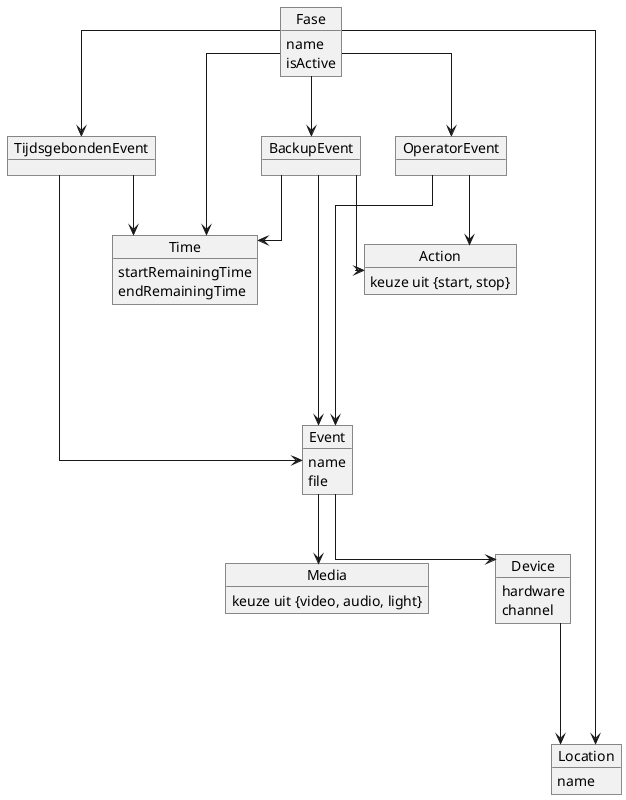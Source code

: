 @startuml

'Configuration
hide circle
skinparam linetype ortho

'Objecten
object Fase {
    name
    isActive
}

object Time {
    startRemainingTime
    endRemainingTime
}

object Location {
    name
}

object BackupEvent
object OperatorEvent
object TijdsgebondenEvent

object Event {
    name
    file
}

object Media {
    keuze uit {video, audio, light}
}

object Device {
    hardware
    channel
}

object Action {
    keuze uit {start, stop}
}

'Relaties

'Fase
Fase --> TijdsgebondenEvent
Fase --> BackupEvent
Fase --> OperatorEvent
Fase --> Location
Fase --> Time

'TijdsgebondenEvent
TijdsgebondenEvent --> Time
TijdsgebondenEvent --> Event

'OperatorEvent
OperatorEvent --> Action
OperatorEvent --> Event

'BackupEvent
BackupEvent --> Action
BackupEvent --> Time
BackupEvent ----> Event

'Event
Event --> Device
Event --> Media

'Device
Device ---> Location
@enduml